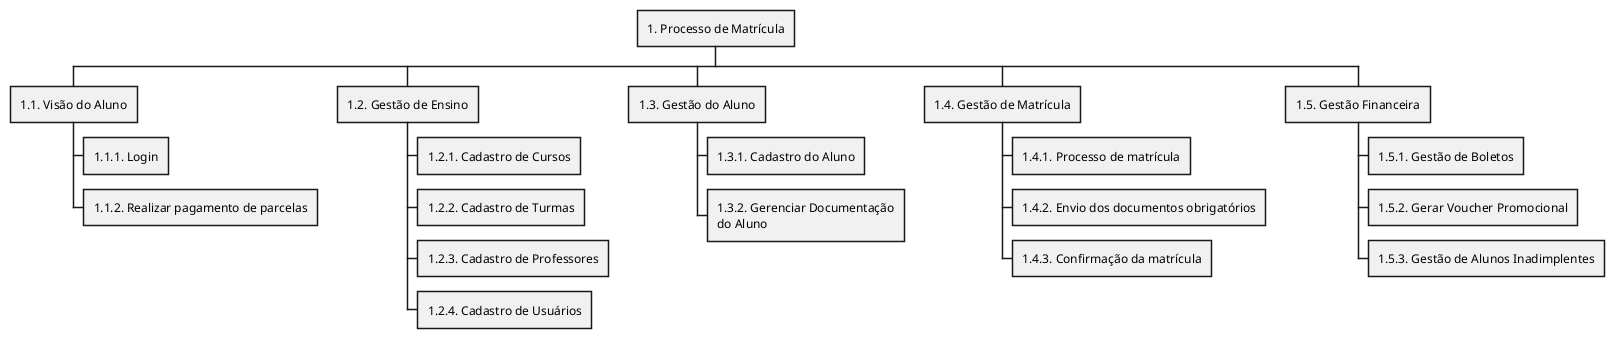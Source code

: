 @startwbs EAP

* 1. Processo de Matrícula
** 1.1. Visão do Aluno
*** 1.1.1. Login
*** 1.1.2. Realizar pagamento de parcelas
** 1.2. Gestão de Ensino
*** 1.2.1. Cadastro de Cursos
*** 1.2.2. Cadastro de Turmas
*** 1.2.3. Cadastro de Professores
*** 1.2.4. Cadastro de Usuários
** 1.3. Gestão do Aluno
*** 1.3.1. Cadastro do Aluno
*** 1.3.2. Gerenciar Documentação\ndo Aluno
** 1.4. Gestão de Matrícula
*** 1.4.1. Processo de matrícula
*** 1.4.2. Envio dos documentos obrigatórios
*** 1.4.3. Confirmação da matrícula
** 1.5. Gestão Financeira
*** 1.5.1. Gestão de Boletos
*** 1.5.2. Gerar Voucher Promocional
*** 1.5.3. Gestão de Alunos Inadimplentes

@endwbs